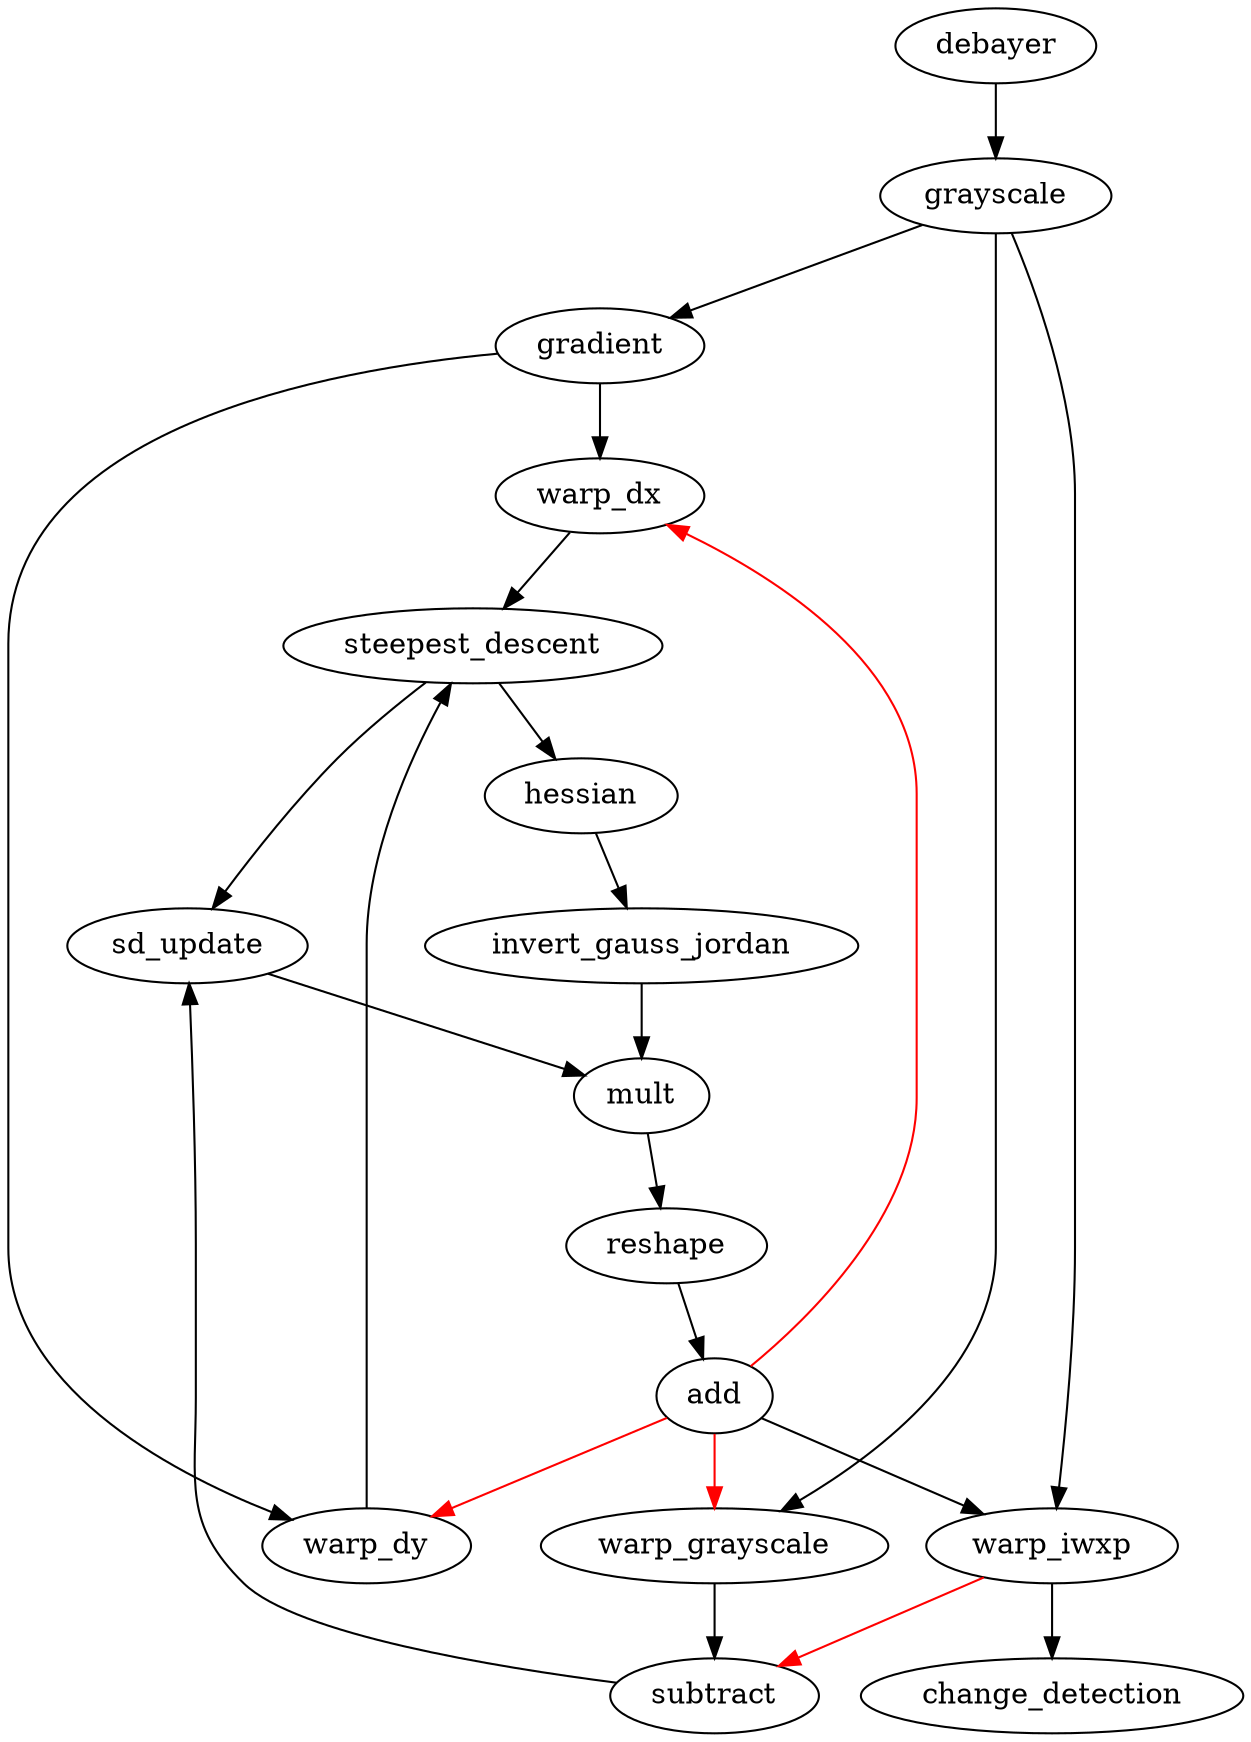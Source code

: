 digraph G {
  debayer -> grayscale;
  grayscale -> gradient;
  grayscale -> warp_grayscale;
  add -> warp_grayscale [color=red];
  warp_grayscale -> subtract;
  warp_iwxp -> subtract [color=red];
  gradient -> warp_dx;
  add -> warp_dx [color=red];
  gradient -> warp_dy;
  add -> warp_dy [color=red];
  warp_dx -> steepest_descent;
  warp_dy -> steepest_descent;
  subtract -> sd_update;
  steepest_descent -> sd_update;
  steepest_descent -> hessian;
  hessian -> invert_gauss_jordan;
  sd_update -> mult;
  invert_gauss_jordan -> mult;
  mult -> reshape;
  reshape -> add;
  grayscale -> warp_iwxp;
  add -> warp_iwxp;
  warp_iwxp -> change_detection;
}
